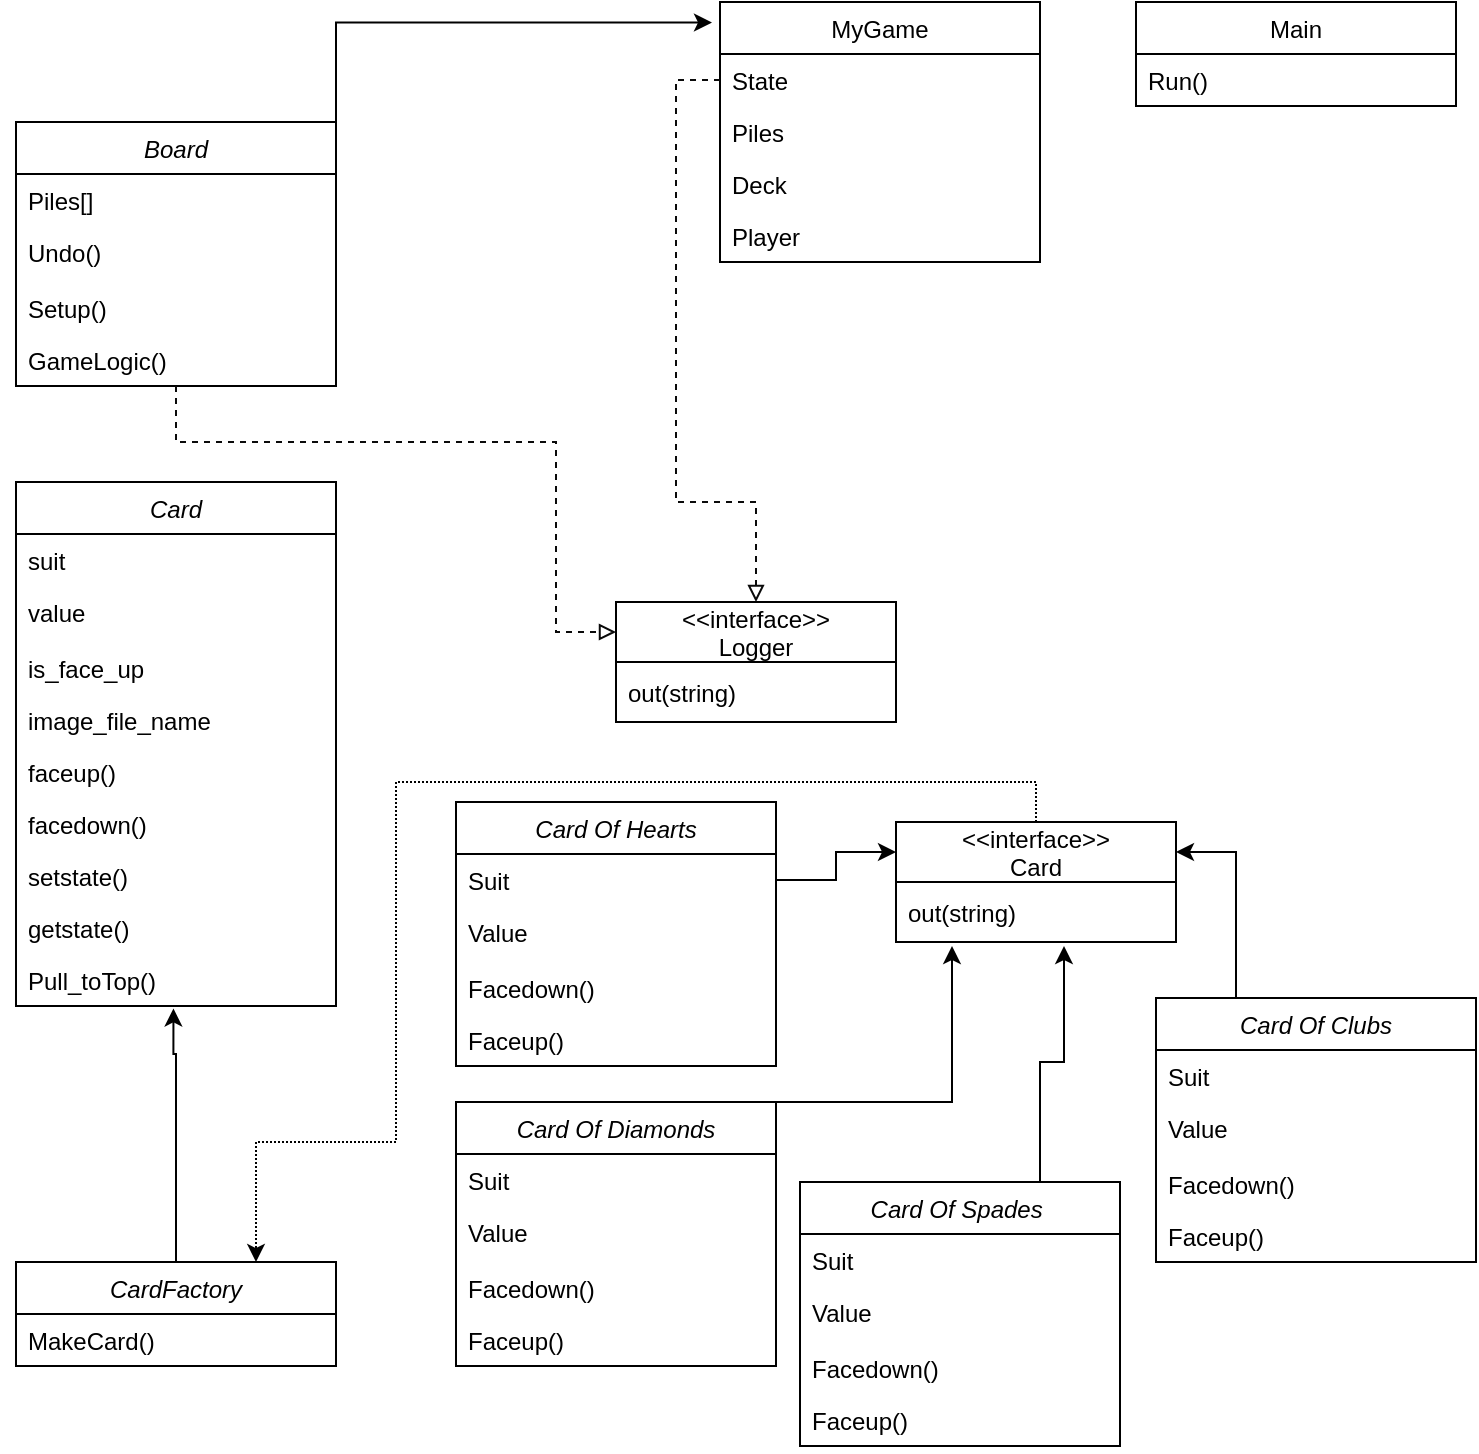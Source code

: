 <mxfile version="17.4.4" type="device"><diagram id="C5RBs43oDa-KdzZeNtuy" name="Page-1"><mxGraphModel dx="1775" dy="1043" grid="1" gridSize="10" guides="1" tooltips="1" connect="1" arrows="1" fold="1" page="1" pageScale="1" pageWidth="827" pageHeight="1169" math="0" shadow="0"><root><mxCell id="WIyWlLk6GJQsqaUBKTNV-0"/><mxCell id="WIyWlLk6GJQsqaUBKTNV-1" parent="WIyWlLk6GJQsqaUBKTNV-0"/><mxCell id="zkfFHV4jXpPFQw0GAbJ--17" value="MyGame" style="swimlane;fontStyle=0;align=center;verticalAlign=top;childLayout=stackLayout;horizontal=1;startSize=26;horizontalStack=0;resizeParent=1;resizeLast=0;collapsible=1;marginBottom=0;rounded=0;shadow=0;strokeWidth=1;" parent="WIyWlLk6GJQsqaUBKTNV-1" vertex="1"><mxGeometry x="372" y="60" width="160" height="130" as="geometry"><mxRectangle x="550" y="140" width="160" height="26" as="alternateBounds"/></mxGeometry></mxCell><mxCell id="zkfFHV4jXpPFQw0GAbJ--18" value="State" style="text;align=left;verticalAlign=top;spacingLeft=4;spacingRight=4;overflow=hidden;rotatable=0;points=[[0,0.5],[1,0.5]];portConstraint=eastwest;" parent="zkfFHV4jXpPFQw0GAbJ--17" vertex="1"><mxGeometry y="26" width="160" height="26" as="geometry"/></mxCell><mxCell id="SiuuM6peF8VEqKXvc_WG-72" value="Piles" style="text;align=left;verticalAlign=top;spacingLeft=4;spacingRight=4;overflow=hidden;rotatable=0;points=[[0,0.5],[1,0.5]];portConstraint=eastwest;" parent="zkfFHV4jXpPFQw0GAbJ--17" vertex="1"><mxGeometry y="52" width="160" height="26" as="geometry"/></mxCell><mxCell id="SiuuM6peF8VEqKXvc_WG-73" value="Deck" style="text;align=left;verticalAlign=top;spacingLeft=4;spacingRight=4;overflow=hidden;rotatable=0;points=[[0,0.5],[1,0.5]];portConstraint=eastwest;" parent="zkfFHV4jXpPFQw0GAbJ--17" vertex="1"><mxGeometry y="78" width="160" height="26" as="geometry"/></mxCell><mxCell id="SiuuM6peF8VEqKXvc_WG-74" value="Player" style="text;align=left;verticalAlign=top;spacingLeft=4;spacingRight=4;overflow=hidden;rotatable=0;points=[[0,0.5],[1,0.5]];portConstraint=eastwest;" parent="zkfFHV4jXpPFQw0GAbJ--17" vertex="1"><mxGeometry y="104" width="160" height="26" as="geometry"/></mxCell><mxCell id="SiuuM6peF8VEqKXvc_WG-24" style="edgeStyle=orthogonalEdgeStyle;rounded=0;orthogonalLoop=1;jettySize=auto;html=1;exitX=1;exitY=0;exitDx=0;exitDy=0;entryX=-0.025;entryY=0.079;entryDx=0;entryDy=0;entryPerimeter=0;" parent="WIyWlLk6GJQsqaUBKTNV-1" source="SiuuM6peF8VEqKXvc_WG-16" target="zkfFHV4jXpPFQw0GAbJ--17" edge="1"><mxGeometry relative="1" as="geometry"><Array as="points"><mxPoint x="180" y="70"/></Array></mxGeometry></mxCell><mxCell id="SiuuM6peF8VEqKXvc_WG-16" value="Board" style="swimlane;fontStyle=2;align=center;verticalAlign=top;childLayout=stackLayout;horizontal=1;startSize=26;horizontalStack=0;resizeParent=1;resizeLast=0;collapsible=1;marginBottom=0;rounded=0;shadow=0;strokeWidth=1;" parent="WIyWlLk6GJQsqaUBKTNV-1" vertex="1"><mxGeometry x="20" y="120" width="160" height="132" as="geometry"><mxRectangle x="230" y="140" width="160" height="26" as="alternateBounds"/></mxGeometry></mxCell><mxCell id="SiuuM6peF8VEqKXvc_WG-17" value="Piles[]" style="text;align=left;verticalAlign=top;spacingLeft=4;spacingRight=4;overflow=hidden;rotatable=0;points=[[0,0.5],[1,0.5]];portConstraint=eastwest;" parent="SiuuM6peF8VEqKXvc_WG-16" vertex="1"><mxGeometry y="26" width="160" height="26" as="geometry"/></mxCell><mxCell id="SiuuM6peF8VEqKXvc_WG-18" value="Undo()" style="text;align=left;verticalAlign=top;spacingLeft=4;spacingRight=4;overflow=hidden;rotatable=0;points=[[0,0.5],[1,0.5]];portConstraint=eastwest;rounded=0;shadow=0;html=0;" parent="SiuuM6peF8VEqKXvc_WG-16" vertex="1"><mxGeometry y="52" width="160" height="28" as="geometry"/></mxCell><mxCell id="SiuuM6peF8VEqKXvc_WG-19" value="Setup()" style="text;align=left;verticalAlign=top;spacingLeft=4;spacingRight=4;overflow=hidden;rotatable=0;points=[[0,0.5],[1,0.5]];portConstraint=eastwest;rounded=0;shadow=0;html=0;" parent="SiuuM6peF8VEqKXvc_WG-16" vertex="1"><mxGeometry y="80" width="160" height="26" as="geometry"/></mxCell><mxCell id="SiuuM6peF8VEqKXvc_WG-71" value="GameLogic()" style="text;align=left;verticalAlign=top;spacingLeft=4;spacingRight=4;overflow=hidden;rotatable=0;points=[[0,0.5],[1,0.5]];portConstraint=eastwest;" parent="SiuuM6peF8VEqKXvc_WG-16" vertex="1"><mxGeometry y="106" width="160" height="26" as="geometry"/></mxCell><mxCell id="SiuuM6peF8VEqKXvc_WG-30" value="&lt;&lt;interface&gt;&gt;&#10;Logger" style="swimlane;fontStyle=0;childLayout=stackLayout;horizontal=1;startSize=30;horizontalStack=0;resizeParent=1;resizeParentMax=0;resizeLast=0;collapsible=1;marginBottom=0;" parent="WIyWlLk6GJQsqaUBKTNV-1" vertex="1"><mxGeometry x="320" y="360" width="140" height="60" as="geometry"/></mxCell><mxCell id="SiuuM6peF8VEqKXvc_WG-31" value="out(string)" style="text;strokeColor=none;fillColor=none;align=left;verticalAlign=middle;spacingLeft=4;spacingRight=4;overflow=hidden;points=[[0,0.5],[1,0.5]];portConstraint=eastwest;rotatable=0;" parent="SiuuM6peF8VEqKXvc_WG-30" vertex="1"><mxGeometry y="30" width="140" height="30" as="geometry"/></mxCell><mxCell id="SiuuM6peF8VEqKXvc_WG-35" style="edgeStyle=orthogonalEdgeStyle;rounded=0;orthogonalLoop=1;jettySize=auto;html=1;entryX=0.5;entryY=0;entryDx=0;entryDy=0;dashed=1;endArrow=block;endFill=0;strokeColor=#0A0A0A;exitX=0;exitY=0.5;exitDx=0;exitDy=0;" parent="WIyWlLk6GJQsqaUBKTNV-1" source="zkfFHV4jXpPFQw0GAbJ--18" target="SiuuM6peF8VEqKXvc_WG-30" edge="1"><mxGeometry relative="1" as="geometry"><Array as="points"><mxPoint x="350" y="99"/><mxPoint x="350" y="310"/><mxPoint x="390" y="310"/></Array><mxPoint x="460" y="230" as="sourcePoint"/><mxPoint x="839.02" y="-88.98" as="targetPoint"/></mxGeometry></mxCell><mxCell id="SiuuM6peF8VEqKXvc_WG-37" style="edgeStyle=orthogonalEdgeStyle;rounded=0;orthogonalLoop=1;jettySize=auto;html=1;entryX=0;entryY=0.25;entryDx=0;entryDy=0;dashed=1;endArrow=block;endFill=0;strokeColor=#0A0A0A;" parent="WIyWlLk6GJQsqaUBKTNV-1" source="SiuuM6peF8VEqKXvc_WG-71" target="SiuuM6peF8VEqKXvc_WG-30" edge="1"><mxGeometry relative="1" as="geometry"><Array as="points"><mxPoint x="100" y="280"/><mxPoint x="290" y="280"/><mxPoint x="290" y="375"/></Array><mxPoint x="180" y="346.5" as="sourcePoint"/><mxPoint x="410" y="380" as="targetPoint"/></mxGeometry></mxCell><mxCell id="SiuuM6peF8VEqKXvc_WG-43" style="edgeStyle=orthogonalEdgeStyle;rounded=0;orthogonalLoop=1;jettySize=auto;html=1;exitX=0;exitY=0.25;exitDx=0;exitDy=0;strokeColor=default;entryX=0.492;entryY=1.048;entryDx=0;entryDy=0;entryPerimeter=0;" parent="WIyWlLk6GJQsqaUBKTNV-1" source="SiuuM6peF8VEqKXvc_WG-38" target="wbT8hYzMjTDNrsic_3As-19" edge="1"><mxGeometry relative="1" as="geometry"><mxPoint x="90" y="565" as="targetPoint"/><Array as="points"><mxPoint x="100" y="703"/><mxPoint x="100" y="586"/><mxPoint x="99" y="586"/></Array></mxGeometry></mxCell><mxCell id="SiuuM6peF8VEqKXvc_WG-38" value="CardFactory" style="swimlane;fontStyle=2;align=center;verticalAlign=top;childLayout=stackLayout;horizontal=1;startSize=26;horizontalStack=0;resizeParent=1;resizeLast=0;collapsible=1;marginBottom=0;rounded=0;shadow=0;strokeWidth=1;" parent="WIyWlLk6GJQsqaUBKTNV-1" vertex="1"><mxGeometry x="20" y="690" width="160" height="52" as="geometry"><mxRectangle x="230" y="140" width="160" height="26" as="alternateBounds"/></mxGeometry></mxCell><mxCell id="SiuuM6peF8VEqKXvc_WG-39" value="MakeCard()" style="text;align=left;verticalAlign=top;spacingLeft=4;spacingRight=4;overflow=hidden;rotatable=0;points=[[0,0.5],[1,0.5]];portConstraint=eastwest;" parent="SiuuM6peF8VEqKXvc_WG-38" vertex="1"><mxGeometry y="26" width="160" height="26" as="geometry"/></mxCell><mxCell id="SiuuM6peF8VEqKXvc_WG-46" style="edgeStyle=orthogonalEdgeStyle;rounded=0;orthogonalLoop=1;jettySize=auto;html=1;exitX=0.5;exitY=0;exitDx=0;exitDy=0;entryX=0.75;entryY=0;entryDx=0;entryDy=0;dashed=1;dashPattern=1 1;strokeColor=default;" parent="WIyWlLk6GJQsqaUBKTNV-1" source="SiuuM6peF8VEqKXvc_WG-44" target="SiuuM6peF8VEqKXvc_WG-38" edge="1"><mxGeometry relative="1" as="geometry"><Array as="points"><mxPoint x="530" y="450"/><mxPoint x="210" y="450"/><mxPoint x="210" y="630"/><mxPoint x="140" y="630"/></Array></mxGeometry></mxCell><mxCell id="SiuuM6peF8VEqKXvc_WG-44" value="&lt;&lt;interface&gt;&gt;&#10;Card" style="swimlane;fontStyle=0;childLayout=stackLayout;horizontal=1;startSize=30;horizontalStack=0;resizeParent=1;resizeParentMax=0;resizeLast=0;collapsible=1;marginBottom=0;" parent="WIyWlLk6GJQsqaUBKTNV-1" vertex="1"><mxGeometry x="460" y="470" width="140" height="60" as="geometry"/></mxCell><mxCell id="SiuuM6peF8VEqKXvc_WG-45" value="out(string)" style="text;strokeColor=none;fillColor=none;align=left;verticalAlign=middle;spacingLeft=4;spacingRight=4;overflow=hidden;points=[[0,0.5],[1,0.5]];portConstraint=eastwest;rotatable=0;" parent="SiuuM6peF8VEqKXvc_WG-44" vertex="1"><mxGeometry y="30" width="140" height="30" as="geometry"/></mxCell><mxCell id="SiuuM6peF8VEqKXvc_WG-67" style="edgeStyle=orthogonalEdgeStyle;rounded=0;orthogonalLoop=1;jettySize=auto;html=1;exitX=1;exitY=0.5;exitDx=0;exitDy=0;entryX=0;entryY=0.25;entryDx=0;entryDy=0;strokeColor=default;" parent="WIyWlLk6GJQsqaUBKTNV-1" source="SiuuM6peF8VEqKXvc_WG-48" target="SiuuM6peF8VEqKXvc_WG-44" edge="1"><mxGeometry relative="1" as="geometry"/></mxCell><mxCell id="SiuuM6peF8VEqKXvc_WG-47" value="Card Of Hearts" style="swimlane;fontStyle=2;align=center;verticalAlign=top;childLayout=stackLayout;horizontal=1;startSize=26;horizontalStack=0;resizeParent=1;resizeLast=0;collapsible=1;marginBottom=0;rounded=0;shadow=0;strokeWidth=1;" parent="WIyWlLk6GJQsqaUBKTNV-1" vertex="1"><mxGeometry x="240" y="460" width="160" height="132" as="geometry"><mxRectangle x="230" y="140" width="160" height="26" as="alternateBounds"/></mxGeometry></mxCell><mxCell id="SiuuM6peF8VEqKXvc_WG-48" value="Suit" style="text;align=left;verticalAlign=top;spacingLeft=4;spacingRight=4;overflow=hidden;rotatable=0;points=[[0,0.5],[1,0.5]];portConstraint=eastwest;" parent="SiuuM6peF8VEqKXvc_WG-47" vertex="1"><mxGeometry y="26" width="160" height="26" as="geometry"/></mxCell><mxCell id="SiuuM6peF8VEqKXvc_WG-49" value="Value" style="text;align=left;verticalAlign=top;spacingLeft=4;spacingRight=4;overflow=hidden;rotatable=0;points=[[0,0.5],[1,0.5]];portConstraint=eastwest;rounded=0;shadow=0;html=0;" parent="SiuuM6peF8VEqKXvc_WG-47" vertex="1"><mxGeometry y="52" width="160" height="28" as="geometry"/></mxCell><mxCell id="SiuuM6peF8VEqKXvc_WG-50" value="Facedown()" style="text;align=left;verticalAlign=top;spacingLeft=4;spacingRight=4;overflow=hidden;rotatable=0;points=[[0,0.5],[1,0.5]];portConstraint=eastwest;rounded=0;shadow=0;html=0;" parent="SiuuM6peF8VEqKXvc_WG-47" vertex="1"><mxGeometry y="80" width="160" height="26" as="geometry"/></mxCell><mxCell id="SiuuM6peF8VEqKXvc_WG-51" value="Faceup()" style="text;align=left;verticalAlign=top;spacingLeft=4;spacingRight=4;overflow=hidden;rotatable=0;points=[[0,0.5],[1,0.5]];portConstraint=eastwest;rounded=0;shadow=0;html=0;" parent="SiuuM6peF8VEqKXvc_WG-47" vertex="1"><mxGeometry y="106" width="160" height="26" as="geometry"/></mxCell><mxCell id="SiuuM6peF8VEqKXvc_WG-69" style="edgeStyle=orthogonalEdgeStyle;rounded=0;orthogonalLoop=1;jettySize=auto;html=1;exitX=0.75;exitY=0;exitDx=0;exitDy=0;entryX=0.6;entryY=1.067;entryDx=0;entryDy=0;entryPerimeter=0;strokeColor=default;" parent="WIyWlLk6GJQsqaUBKTNV-1" source="SiuuM6peF8VEqKXvc_WG-52" target="SiuuM6peF8VEqKXvc_WG-45" edge="1"><mxGeometry relative="1" as="geometry"><Array as="points"><mxPoint x="532" y="590"/><mxPoint x="544" y="590"/></Array></mxGeometry></mxCell><mxCell id="SiuuM6peF8VEqKXvc_WG-52" value="Card Of Spades " style="swimlane;fontStyle=2;align=center;verticalAlign=top;childLayout=stackLayout;horizontal=1;startSize=26;horizontalStack=0;resizeParent=1;resizeLast=0;collapsible=1;marginBottom=0;rounded=0;shadow=0;strokeWidth=1;" parent="WIyWlLk6GJQsqaUBKTNV-1" vertex="1"><mxGeometry x="412" y="650" width="160" height="132" as="geometry"><mxRectangle x="230" y="140" width="160" height="26" as="alternateBounds"/></mxGeometry></mxCell><mxCell id="SiuuM6peF8VEqKXvc_WG-53" value="Suit" style="text;align=left;verticalAlign=top;spacingLeft=4;spacingRight=4;overflow=hidden;rotatable=0;points=[[0,0.5],[1,0.5]];portConstraint=eastwest;" parent="SiuuM6peF8VEqKXvc_WG-52" vertex="1"><mxGeometry y="26" width="160" height="26" as="geometry"/></mxCell><mxCell id="SiuuM6peF8VEqKXvc_WG-54" value="Value" style="text;align=left;verticalAlign=top;spacingLeft=4;spacingRight=4;overflow=hidden;rotatable=0;points=[[0,0.5],[1,0.5]];portConstraint=eastwest;rounded=0;shadow=0;html=0;" parent="SiuuM6peF8VEqKXvc_WG-52" vertex="1"><mxGeometry y="52" width="160" height="28" as="geometry"/></mxCell><mxCell id="SiuuM6peF8VEqKXvc_WG-55" value="Facedown()" style="text;align=left;verticalAlign=top;spacingLeft=4;spacingRight=4;overflow=hidden;rotatable=0;points=[[0,0.5],[1,0.5]];portConstraint=eastwest;rounded=0;shadow=0;html=0;" parent="SiuuM6peF8VEqKXvc_WG-52" vertex="1"><mxGeometry y="80" width="160" height="26" as="geometry"/></mxCell><mxCell id="SiuuM6peF8VEqKXvc_WG-56" value="Faceup()" style="text;align=left;verticalAlign=top;spacingLeft=4;spacingRight=4;overflow=hidden;rotatable=0;points=[[0,0.5],[1,0.5]];portConstraint=eastwest;rounded=0;shadow=0;html=0;" parent="SiuuM6peF8VEqKXvc_WG-52" vertex="1"><mxGeometry y="106" width="160" height="26" as="geometry"/></mxCell><mxCell id="SiuuM6peF8VEqKXvc_WG-68" style="edgeStyle=orthogonalEdgeStyle;rounded=0;orthogonalLoop=1;jettySize=auto;html=1;exitX=1;exitY=0;exitDx=0;exitDy=0;entryX=0.2;entryY=1.067;entryDx=0;entryDy=0;entryPerimeter=0;strokeColor=default;" parent="WIyWlLk6GJQsqaUBKTNV-1" source="SiuuM6peF8VEqKXvc_WG-57" target="SiuuM6peF8VEqKXvc_WG-45" edge="1"><mxGeometry relative="1" as="geometry"><Array as="points"><mxPoint x="488" y="610"/></Array></mxGeometry></mxCell><mxCell id="SiuuM6peF8VEqKXvc_WG-57" value="Card Of Diamonds" style="swimlane;fontStyle=2;align=center;verticalAlign=top;childLayout=stackLayout;horizontal=1;startSize=26;horizontalStack=0;resizeParent=1;resizeLast=0;collapsible=1;marginBottom=0;rounded=0;shadow=0;strokeWidth=1;" parent="WIyWlLk6GJQsqaUBKTNV-1" vertex="1"><mxGeometry x="240" y="610" width="160" height="132" as="geometry"><mxRectangle x="230" y="140" width="160" height="26" as="alternateBounds"/></mxGeometry></mxCell><mxCell id="SiuuM6peF8VEqKXvc_WG-58" value="Suit" style="text;align=left;verticalAlign=top;spacingLeft=4;spacingRight=4;overflow=hidden;rotatable=0;points=[[0,0.5],[1,0.5]];portConstraint=eastwest;" parent="SiuuM6peF8VEqKXvc_WG-57" vertex="1"><mxGeometry y="26" width="160" height="26" as="geometry"/></mxCell><mxCell id="SiuuM6peF8VEqKXvc_WG-59" value="Value" style="text;align=left;verticalAlign=top;spacingLeft=4;spacingRight=4;overflow=hidden;rotatable=0;points=[[0,0.5],[1,0.5]];portConstraint=eastwest;rounded=0;shadow=0;html=0;" parent="SiuuM6peF8VEqKXvc_WG-57" vertex="1"><mxGeometry y="52" width="160" height="28" as="geometry"/></mxCell><mxCell id="SiuuM6peF8VEqKXvc_WG-60" value="Facedown()" style="text;align=left;verticalAlign=top;spacingLeft=4;spacingRight=4;overflow=hidden;rotatable=0;points=[[0,0.5],[1,0.5]];portConstraint=eastwest;rounded=0;shadow=0;html=0;" parent="SiuuM6peF8VEqKXvc_WG-57" vertex="1"><mxGeometry y="80" width="160" height="26" as="geometry"/></mxCell><mxCell id="SiuuM6peF8VEqKXvc_WG-61" value="Faceup()" style="text;align=left;verticalAlign=top;spacingLeft=4;spacingRight=4;overflow=hidden;rotatable=0;points=[[0,0.5],[1,0.5]];portConstraint=eastwest;rounded=0;shadow=0;html=0;" parent="SiuuM6peF8VEqKXvc_WG-57" vertex="1"><mxGeometry y="106" width="160" height="26" as="geometry"/></mxCell><mxCell id="SiuuM6peF8VEqKXvc_WG-70" style="edgeStyle=orthogonalEdgeStyle;rounded=0;orthogonalLoop=1;jettySize=auto;html=1;exitX=0.25;exitY=0;exitDx=0;exitDy=0;entryX=1;entryY=0.25;entryDx=0;entryDy=0;strokeColor=default;" parent="WIyWlLk6GJQsqaUBKTNV-1" source="SiuuM6peF8VEqKXvc_WG-62" target="SiuuM6peF8VEqKXvc_WG-44" edge="1"><mxGeometry relative="1" as="geometry"/></mxCell><mxCell id="SiuuM6peF8VEqKXvc_WG-62" value="Card Of Clubs" style="swimlane;fontStyle=2;align=center;verticalAlign=top;childLayout=stackLayout;horizontal=1;startSize=26;horizontalStack=0;resizeParent=1;resizeLast=0;collapsible=1;marginBottom=0;rounded=0;shadow=0;strokeWidth=1;" parent="WIyWlLk6GJQsqaUBKTNV-1" vertex="1"><mxGeometry x="590" y="558" width="160" height="132" as="geometry"><mxRectangle x="230" y="140" width="160" height="26" as="alternateBounds"/></mxGeometry></mxCell><mxCell id="SiuuM6peF8VEqKXvc_WG-63" value="Suit" style="text;align=left;verticalAlign=top;spacingLeft=4;spacingRight=4;overflow=hidden;rotatable=0;points=[[0,0.5],[1,0.5]];portConstraint=eastwest;" parent="SiuuM6peF8VEqKXvc_WG-62" vertex="1"><mxGeometry y="26" width="160" height="26" as="geometry"/></mxCell><mxCell id="SiuuM6peF8VEqKXvc_WG-64" value="Value" style="text;align=left;verticalAlign=top;spacingLeft=4;spacingRight=4;overflow=hidden;rotatable=0;points=[[0,0.5],[1,0.5]];portConstraint=eastwest;rounded=0;shadow=0;html=0;" parent="SiuuM6peF8VEqKXvc_WG-62" vertex="1"><mxGeometry y="52" width="160" height="28" as="geometry"/></mxCell><mxCell id="SiuuM6peF8VEqKXvc_WG-65" value="Facedown()" style="text;align=left;verticalAlign=top;spacingLeft=4;spacingRight=4;overflow=hidden;rotatable=0;points=[[0,0.5],[1,0.5]];portConstraint=eastwest;rounded=0;shadow=0;html=0;" parent="SiuuM6peF8VEqKXvc_WG-62" vertex="1"><mxGeometry y="80" width="160" height="26" as="geometry"/></mxCell><mxCell id="SiuuM6peF8VEqKXvc_WG-66" value="Faceup()" style="text;align=left;verticalAlign=top;spacingLeft=4;spacingRight=4;overflow=hidden;rotatable=0;points=[[0,0.5],[1,0.5]];portConstraint=eastwest;rounded=0;shadow=0;html=0;" parent="SiuuM6peF8VEqKXvc_WG-62" vertex="1"><mxGeometry y="106" width="160" height="26" as="geometry"/></mxCell><mxCell id="wbT8hYzMjTDNrsic_3As-0" value="Main" style="swimlane;fontStyle=0;align=center;verticalAlign=top;childLayout=stackLayout;horizontal=1;startSize=26;horizontalStack=0;resizeParent=1;resizeLast=0;collapsible=1;marginBottom=0;rounded=0;shadow=0;strokeWidth=1;" vertex="1" parent="WIyWlLk6GJQsqaUBKTNV-1"><mxGeometry x="580" y="60" width="160" height="52" as="geometry"><mxRectangle x="550" y="140" width="160" height="26" as="alternateBounds"/></mxGeometry></mxCell><mxCell id="wbT8hYzMjTDNrsic_3As-1" value="Run()" style="text;align=left;verticalAlign=top;spacingLeft=4;spacingRight=4;overflow=hidden;rotatable=0;points=[[0,0.5],[1,0.5]];portConstraint=eastwest;" vertex="1" parent="wbT8hYzMjTDNrsic_3As-0"><mxGeometry y="26" width="160" height="26" as="geometry"/></mxCell><mxCell id="wbT8hYzMjTDNrsic_3As-5" value="Card" style="swimlane;fontStyle=2;align=center;verticalAlign=top;childLayout=stackLayout;horizontal=1;startSize=26;horizontalStack=0;resizeParent=1;resizeLast=0;collapsible=1;marginBottom=0;rounded=0;shadow=0;strokeWidth=1;" vertex="1" parent="WIyWlLk6GJQsqaUBKTNV-1"><mxGeometry x="20" y="300" width="160" height="262" as="geometry"><mxRectangle x="230" y="140" width="160" height="26" as="alternateBounds"/></mxGeometry></mxCell><mxCell id="wbT8hYzMjTDNrsic_3As-6" value="suit " style="text;align=left;verticalAlign=top;spacingLeft=4;spacingRight=4;overflow=hidden;rotatable=0;points=[[0,0.5],[1,0.5]];portConstraint=eastwest;" vertex="1" parent="wbT8hYzMjTDNrsic_3As-5"><mxGeometry y="26" width="160" height="26" as="geometry"/></mxCell><mxCell id="wbT8hYzMjTDNrsic_3As-7" value="value" style="text;align=left;verticalAlign=top;spacingLeft=4;spacingRight=4;overflow=hidden;rotatable=0;points=[[0,0.5],[1,0.5]];portConstraint=eastwest;rounded=0;shadow=0;html=0;" vertex="1" parent="wbT8hYzMjTDNrsic_3As-5"><mxGeometry y="52" width="160" height="28" as="geometry"/></mxCell><mxCell id="wbT8hYzMjTDNrsic_3As-8" value="is_face_up" style="text;align=left;verticalAlign=top;spacingLeft=4;spacingRight=4;overflow=hidden;rotatable=0;points=[[0,0.5],[1,0.5]];portConstraint=eastwest;rounded=0;shadow=0;html=0;" vertex="1" parent="wbT8hYzMjTDNrsic_3As-5"><mxGeometry y="80" width="160" height="26" as="geometry"/></mxCell><mxCell id="wbT8hYzMjTDNrsic_3As-9" value="image_file_name" style="text;align=left;verticalAlign=top;spacingLeft=4;spacingRight=4;overflow=hidden;rotatable=0;points=[[0,0.5],[1,0.5]];portConstraint=eastwest;" vertex="1" parent="wbT8hYzMjTDNrsic_3As-5"><mxGeometry y="106" width="160" height="26" as="geometry"/></mxCell><mxCell id="wbT8hYzMjTDNrsic_3As-15" value="faceup()" style="text;align=left;verticalAlign=top;spacingLeft=4;spacingRight=4;overflow=hidden;rotatable=0;points=[[0,0.5],[1,0.5]];portConstraint=eastwest;rounded=0;shadow=0;html=0;" vertex="1" parent="wbT8hYzMjTDNrsic_3As-5"><mxGeometry y="132" width="160" height="26" as="geometry"/></mxCell><mxCell id="wbT8hYzMjTDNrsic_3As-16" value="facedown()" style="text;align=left;verticalAlign=top;spacingLeft=4;spacingRight=4;overflow=hidden;rotatable=0;points=[[0,0.5],[1,0.5]];portConstraint=eastwest;rounded=0;shadow=0;html=0;" vertex="1" parent="wbT8hYzMjTDNrsic_3As-5"><mxGeometry y="158" width="160" height="26" as="geometry"/></mxCell><mxCell id="wbT8hYzMjTDNrsic_3As-17" value="setstate()" style="text;align=left;verticalAlign=top;spacingLeft=4;spacingRight=4;overflow=hidden;rotatable=0;points=[[0,0.5],[1,0.5]];portConstraint=eastwest;rounded=0;shadow=0;html=0;" vertex="1" parent="wbT8hYzMjTDNrsic_3As-5"><mxGeometry y="184" width="160" height="26" as="geometry"/></mxCell><mxCell id="wbT8hYzMjTDNrsic_3As-18" value="getstate()" style="text;align=left;verticalAlign=top;spacingLeft=4;spacingRight=4;overflow=hidden;rotatable=0;points=[[0,0.5],[1,0.5]];portConstraint=eastwest;rounded=0;shadow=0;html=0;" vertex="1" parent="wbT8hYzMjTDNrsic_3As-5"><mxGeometry y="210" width="160" height="26" as="geometry"/></mxCell><mxCell id="wbT8hYzMjTDNrsic_3As-19" value="Pull_toTop()" style="text;align=left;verticalAlign=top;spacingLeft=4;spacingRight=4;overflow=hidden;rotatable=0;points=[[0,0.5],[1,0.5]];portConstraint=eastwest;rounded=0;shadow=0;html=0;" vertex="1" parent="wbT8hYzMjTDNrsic_3As-5"><mxGeometry y="236" width="160" height="26" as="geometry"/></mxCell></root></mxGraphModel></diagram></mxfile>